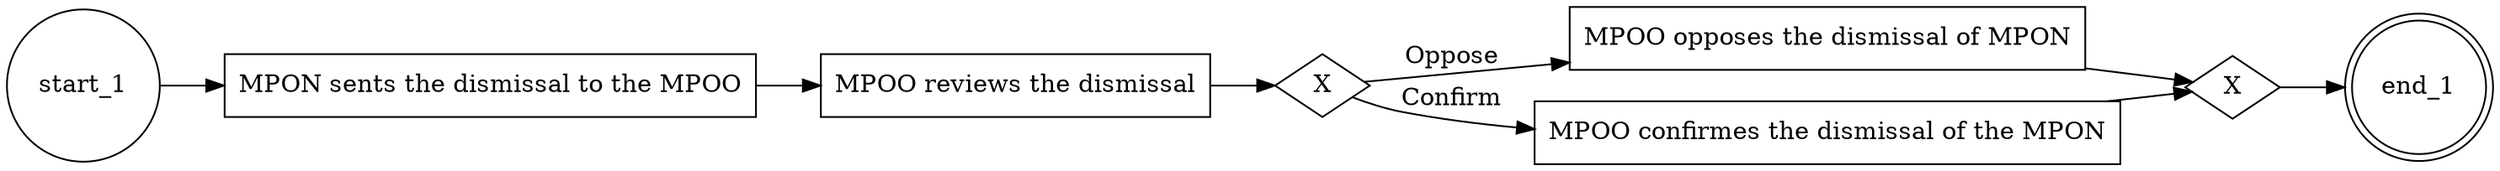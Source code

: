 digraph {
  rankdir=LR;
  "start_1"[shape=circle];
  "end_1"[shape=doublecircle] ;
  "seg_1"[shape=diamond label="X"];
  "meg_1"[shape=diamond label="X"];
  "MPON sents the dismissal to the MPOO"[shape=rectangle];
  "MPOO reviews the dismissal"[shape=rectangle];
  "MPOO opposes the dismissal of MPON"[shape=rectangle];
  "MPOO confirmes the dismissal of the MPON"[shape=rectangle];
  "start_1" -> "MPON sents the dismissal to the MPOO";
  "MPON sents the dismissal to the MPOO" -> "MPOO reviews the dismissal";
  "MPOO reviews the dismissal" -> "seg_1";
  "seg_1" -> "MPOO opposes the dismissal of MPON"[label="Oppose"];
  "seg_1" -> "MPOO confirmes the dismissal of the MPON"[label="Confirm"];
  "MPOO opposes the dismissal of MPON" -> "meg_1";
  "MPOO confirmes the dismissal of the MPON" -> "meg_1";
  "meg_1" -> "end_1";
}
